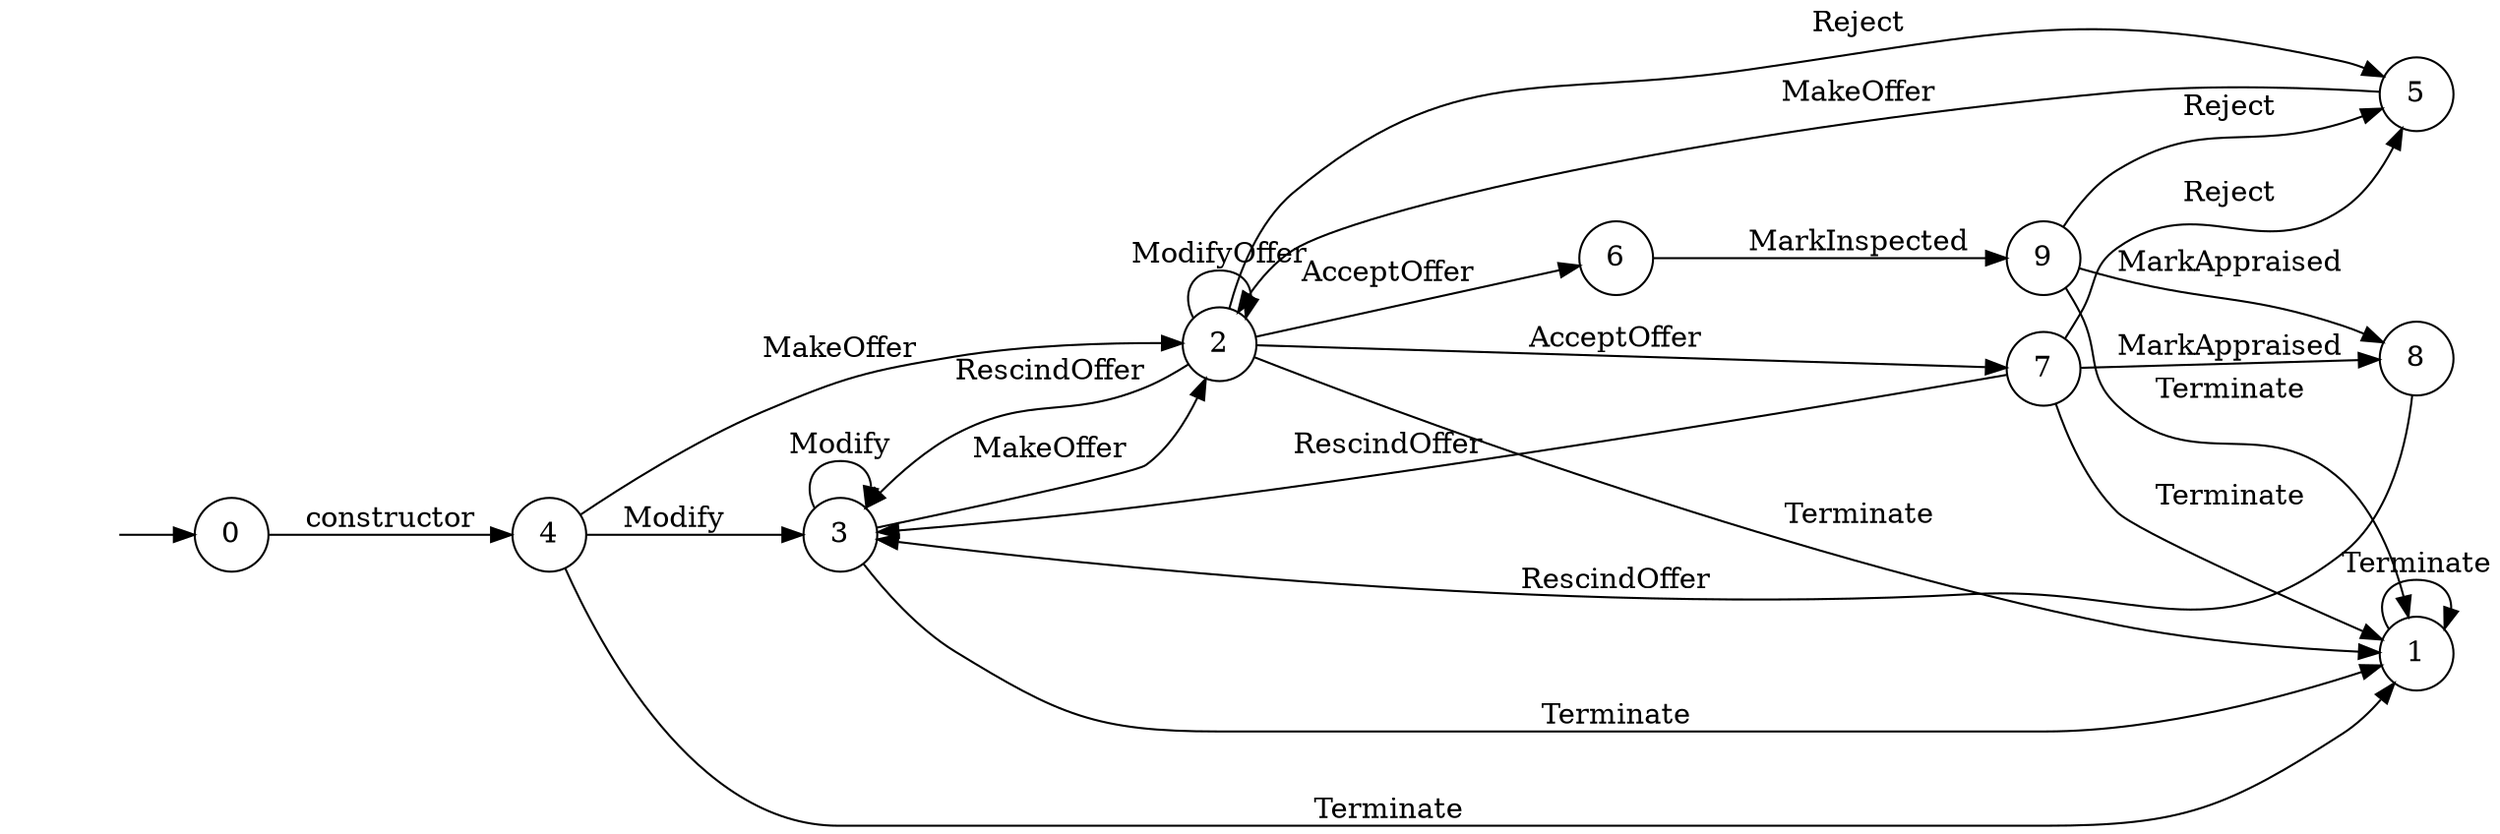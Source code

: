 digraph "Dapp-Automata-data/fuzzer/testnetdata-model-rq1-fix/AssetTransfer/FSM-8" {
	graph [rankdir=LR]
	"" [label="" shape=plaintext]
	4 [label=4 shape=circle]
	5 [label=5 shape=circle]
	7 [label=7 shape=circle]
	3 [label=3 shape=circle]
	6 [label=6 shape=circle]
	8 [label=8 shape=circle]
	0 [label=0 shape=circle]
	2 [label=2 shape=circle]
	9 [label=9 shape=circle]
	1 [label=1 shape=circle]
	"" -> 0 [label=""]
	0 -> 4 [label=constructor]
	4 -> 2 [label=MakeOffer]
	4 -> 1 [label=Terminate]
	4 -> 3 [label=Modify]
	9 -> 5 [label=Reject]
	9 -> 1 [label=Terminate]
	9 -> 8 [label=MarkAppraised]
	8 -> 3 [label=RescindOffer]
	5 -> 2 [label=MakeOffer]
	3 -> 2 [label=MakeOffer]
	3 -> 1 [label=Terminate]
	3 -> 3 [label=Modify]
	1 -> 1 [label=Terminate]
	2 -> 3 [label=RescindOffer]
	2 -> 5 [label=Reject]
	2 -> 1 [label=Terminate]
	2 -> 7 [label=AcceptOffer]
	2 -> 6 [label=AcceptOffer]
	2 -> 2 [label=ModifyOffer]
	7 -> 3 [label=RescindOffer]
	7 -> 5 [label=Reject]
	7 -> 1 [label=Terminate]
	7 -> 8 [label=MarkAppraised]
	6 -> 9 [label=MarkInspected]
}
